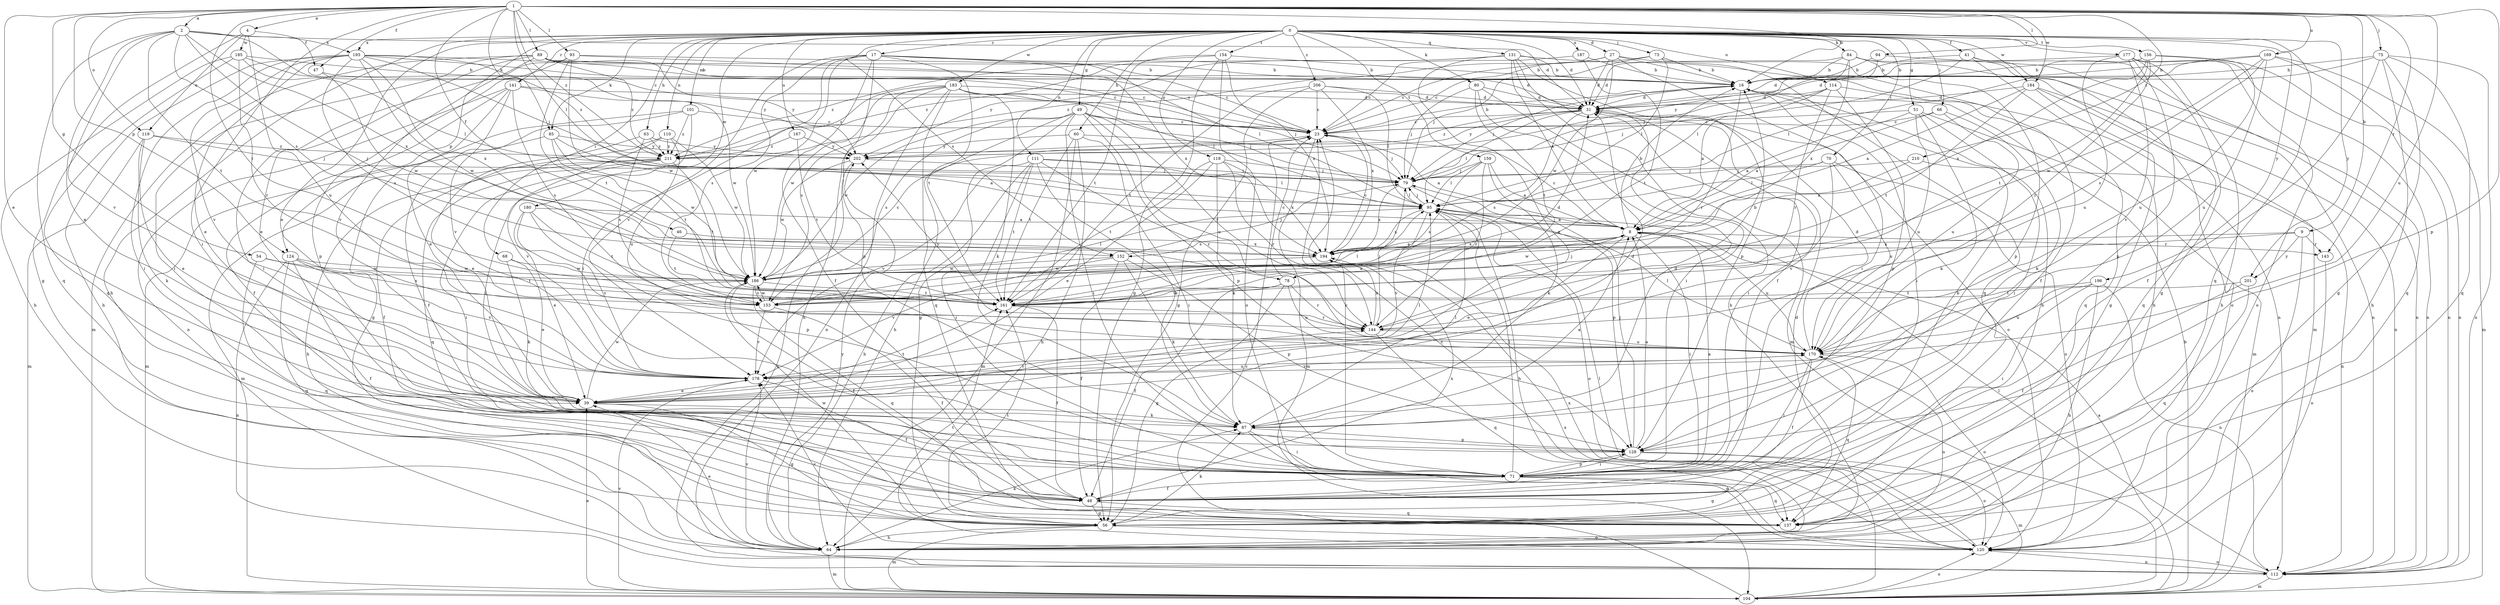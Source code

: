 strict digraph  {
0;
1;
2;
4;
8;
9;
16;
17;
23;
27;
31;
39;
41;
46;
47;
48;
49;
51;
54;
56;
60;
63;
64;
66;
68;
70;
71;
73;
75;
78;
79;
80;
84;
85;
87;
89;
93;
94;
95;
101;
104;
110;
111;
112;
114;
118;
119;
120;
124;
128;
131;
137;
141;
143;
144;
152;
153;
154;
156;
159;
161;
167;
169;
170;
177;
178;
180;
183;
184;
185;
186;
187;
193;
194;
196;
201;
202;
206;
210;
211;
0 -> 17  [label=c];
0 -> 27  [label=d];
0 -> 31  [label=d];
0 -> 39  [label=e];
0 -> 41  [label=f];
0 -> 49  [label=g];
0 -> 51  [label=g];
0 -> 60  [label=h];
0 -> 63  [label=h];
0 -> 64  [label=h];
0 -> 66  [label=i];
0 -> 68  [label=i];
0 -> 70  [label=i];
0 -> 73  [label=j];
0 -> 80  [label=k];
0 -> 84  [label=k];
0 -> 85  [label=k];
0 -> 101  [label=m];
0 -> 110  [label=n];
0 -> 111  [label=n];
0 -> 114  [label=o];
0 -> 118  [label=o];
0 -> 124  [label=p];
0 -> 131  [label=q];
0 -> 137  [label=q];
0 -> 141  [label=r];
0 -> 152  [label=s];
0 -> 154  [label=t];
0 -> 156  [label=t];
0 -> 159  [label=t];
0 -> 167  [label=u];
0 -> 177  [label=v];
0 -> 180  [label=w];
0 -> 183  [label=w];
0 -> 184  [label=w];
0 -> 187  [label=x];
0 -> 193  [label=x];
0 -> 196  [label=y];
0 -> 201  [label=y];
0 -> 206  [label=z];
1 -> 2  [label=a];
1 -> 4  [label=a];
1 -> 9  [label=b];
1 -> 16  [label=b];
1 -> 39  [label=e];
1 -> 46  [label=f];
1 -> 47  [label=f];
1 -> 54  [label=g];
1 -> 71  [label=i];
1 -> 75  [label=j];
1 -> 85  [label=k];
1 -> 89  [label=l];
1 -> 93  [label=l];
1 -> 94  [label=l];
1 -> 95  [label=l];
1 -> 119  [label=o];
1 -> 124  [label=p];
1 -> 128  [label=p];
1 -> 143  [label=r];
1 -> 161  [label=t];
1 -> 169  [label=u];
1 -> 170  [label=u];
1 -> 184  [label=w];
1 -> 210  [label=z];
1 -> 211  [label=z];
2 -> 23  [label=c];
2 -> 31  [label=d];
2 -> 39  [label=e];
2 -> 78  [label=j];
2 -> 137  [label=q];
2 -> 152  [label=s];
2 -> 161  [label=t];
2 -> 178  [label=v];
2 -> 193  [label=x];
2 -> 194  [label=x];
4 -> 47  [label=f];
4 -> 56  [label=g];
4 -> 119  [label=o];
4 -> 170  [label=u];
4 -> 185  [label=w];
8 -> 16  [label=b];
8 -> 23  [label=c];
8 -> 39  [label=e];
8 -> 71  [label=i];
8 -> 78  [label=j];
8 -> 143  [label=r];
8 -> 152  [label=s];
8 -> 170  [label=u];
8 -> 194  [label=x];
9 -> 120  [label=o];
9 -> 143  [label=r];
9 -> 186  [label=w];
9 -> 194  [label=x];
9 -> 201  [label=y];
16 -> 31  [label=d];
16 -> 71  [label=i];
16 -> 79  [label=j];
16 -> 144  [label=r];
17 -> 16  [label=b];
17 -> 48  [label=f];
17 -> 71  [label=i];
17 -> 95  [label=l];
17 -> 128  [label=p];
17 -> 153  [label=s];
17 -> 161  [label=t];
17 -> 178  [label=v];
17 -> 186  [label=w];
17 -> 194  [label=x];
23 -> 16  [label=b];
23 -> 79  [label=j];
23 -> 104  [label=m];
23 -> 202  [label=y];
27 -> 16  [label=b];
27 -> 23  [label=c];
27 -> 31  [label=d];
27 -> 71  [label=i];
27 -> 137  [label=q];
27 -> 186  [label=w];
27 -> 211  [label=z];
31 -> 23  [label=c];
31 -> 71  [label=i];
31 -> 95  [label=l];
31 -> 120  [label=o];
31 -> 153  [label=s];
31 -> 202  [label=y];
31 -> 211  [label=z];
39 -> 31  [label=d];
39 -> 56  [label=g];
39 -> 87  [label=k];
39 -> 95  [label=l];
39 -> 144  [label=r];
39 -> 161  [label=t];
39 -> 186  [label=w];
41 -> 16  [label=b];
41 -> 64  [label=h];
41 -> 95  [label=l];
41 -> 112  [label=n];
41 -> 120  [label=o];
46 -> 161  [label=t];
46 -> 194  [label=x];
47 -> 23  [label=c];
47 -> 186  [label=w];
48 -> 16  [label=b];
48 -> 56  [label=g];
48 -> 137  [label=q];
48 -> 194  [label=x];
49 -> 23  [label=c];
49 -> 56  [label=g];
49 -> 64  [label=h];
49 -> 71  [label=i];
49 -> 79  [label=j];
49 -> 128  [label=p];
49 -> 144  [label=r];
49 -> 153  [label=s];
49 -> 170  [label=u];
49 -> 186  [label=w];
51 -> 8  [label=a];
51 -> 23  [label=c];
51 -> 71  [label=i];
51 -> 87  [label=k];
51 -> 104  [label=m];
51 -> 170  [label=u];
54 -> 137  [label=q];
54 -> 153  [label=s];
54 -> 186  [label=w];
56 -> 16  [label=b];
56 -> 31  [label=d];
56 -> 64  [label=h];
56 -> 87  [label=k];
56 -> 104  [label=m];
56 -> 120  [label=o];
56 -> 161  [label=t];
56 -> 186  [label=w];
60 -> 8  [label=a];
60 -> 64  [label=h];
60 -> 71  [label=i];
60 -> 104  [label=m];
60 -> 161  [label=t];
60 -> 202  [label=y];
63 -> 39  [label=e];
63 -> 153  [label=s];
63 -> 202  [label=y];
63 -> 211  [label=z];
64 -> 39  [label=e];
64 -> 87  [label=k];
64 -> 104  [label=m];
64 -> 170  [label=u];
64 -> 178  [label=v];
64 -> 202  [label=y];
66 -> 8  [label=a];
66 -> 23  [label=c];
66 -> 87  [label=k];
66 -> 170  [label=u];
68 -> 39  [label=e];
68 -> 87  [label=k];
68 -> 186  [label=w];
70 -> 79  [label=j];
70 -> 95  [label=l];
70 -> 120  [label=o];
70 -> 170  [label=u];
70 -> 178  [label=v];
71 -> 8  [label=a];
71 -> 23  [label=c];
71 -> 48  [label=f];
71 -> 56  [label=g];
71 -> 95  [label=l];
71 -> 128  [label=p];
71 -> 137  [label=q];
73 -> 16  [label=b];
73 -> 23  [label=c];
73 -> 48  [label=f];
73 -> 79  [label=j];
73 -> 95  [label=l];
75 -> 16  [label=b];
75 -> 31  [label=d];
75 -> 48  [label=f];
75 -> 56  [label=g];
75 -> 64  [label=h];
75 -> 112  [label=n];
75 -> 137  [label=q];
78 -> 23  [label=c];
78 -> 48  [label=f];
78 -> 56  [label=g];
78 -> 144  [label=r];
78 -> 161  [label=t];
78 -> 170  [label=u];
79 -> 95  [label=l];
79 -> 128  [label=p];
79 -> 194  [label=x];
80 -> 31  [label=d];
80 -> 71  [label=i];
80 -> 79  [label=j];
80 -> 104  [label=m];
80 -> 161  [label=t];
84 -> 16  [label=b];
84 -> 31  [label=d];
84 -> 79  [label=j];
84 -> 104  [label=m];
84 -> 112  [label=n];
84 -> 128  [label=p];
84 -> 194  [label=x];
85 -> 8  [label=a];
85 -> 104  [label=m];
85 -> 161  [label=t];
85 -> 186  [label=w];
85 -> 202  [label=y];
87 -> 8  [label=a];
87 -> 31  [label=d];
87 -> 71  [label=i];
87 -> 95  [label=l];
87 -> 120  [label=o];
87 -> 128  [label=p];
89 -> 16  [label=b];
89 -> 23  [label=c];
89 -> 31  [label=d];
89 -> 39  [label=e];
89 -> 71  [label=i];
89 -> 104  [label=m];
89 -> 178  [label=v];
89 -> 202  [label=y];
89 -> 211  [label=z];
93 -> 16  [label=b];
93 -> 23  [label=c];
93 -> 71  [label=i];
93 -> 128  [label=p];
93 -> 161  [label=t];
93 -> 186  [label=w];
94 -> 16  [label=b];
94 -> 31  [label=d];
94 -> 137  [label=q];
95 -> 8  [label=a];
95 -> 64  [label=h];
95 -> 79  [label=j];
95 -> 120  [label=o];
95 -> 178  [label=v];
95 -> 194  [label=x];
101 -> 23  [label=c];
101 -> 48  [label=f];
101 -> 56  [label=g];
101 -> 71  [label=i];
101 -> 211  [label=z];
104 -> 8  [label=a];
104 -> 16  [label=b];
104 -> 23  [label=c];
104 -> 39  [label=e];
104 -> 120  [label=o];
104 -> 178  [label=v];
104 -> 194  [label=x];
110 -> 48  [label=f];
110 -> 170  [label=u];
110 -> 178  [label=v];
110 -> 186  [label=w];
110 -> 211  [label=z];
111 -> 64  [label=h];
111 -> 71  [label=i];
111 -> 79  [label=j];
111 -> 87  [label=k];
111 -> 95  [label=l];
111 -> 144  [label=r];
111 -> 161  [label=t];
111 -> 178  [label=v];
112 -> 95  [label=l];
112 -> 104  [label=m];
112 -> 120  [label=o];
114 -> 8  [label=a];
114 -> 31  [label=d];
114 -> 79  [label=j];
114 -> 128  [label=p];
114 -> 137  [label=q];
114 -> 144  [label=r];
118 -> 39  [label=e];
118 -> 79  [label=j];
118 -> 87  [label=k];
118 -> 144  [label=r];
118 -> 161  [label=t];
118 -> 194  [label=x];
119 -> 39  [label=e];
119 -> 79  [label=j];
119 -> 87  [label=k];
119 -> 104  [label=m];
119 -> 211  [label=z];
120 -> 23  [label=c];
120 -> 95  [label=l];
120 -> 112  [label=n];
120 -> 161  [label=t];
120 -> 178  [label=v];
120 -> 194  [label=x];
124 -> 48  [label=f];
124 -> 56  [label=g];
124 -> 112  [label=n];
124 -> 161  [label=t];
124 -> 178  [label=v];
124 -> 186  [label=w];
128 -> 8  [label=a];
128 -> 71  [label=i];
128 -> 79  [label=j];
128 -> 104  [label=m];
128 -> 120  [label=o];
131 -> 8  [label=a];
131 -> 16  [label=b];
131 -> 39  [label=e];
131 -> 48  [label=f];
131 -> 64  [label=h];
131 -> 112  [label=n];
131 -> 128  [label=p];
131 -> 202  [label=y];
131 -> 211  [label=z];
141 -> 31  [label=d];
141 -> 39  [label=e];
141 -> 48  [label=f];
141 -> 112  [label=n];
141 -> 153  [label=s];
141 -> 178  [label=v];
141 -> 186  [label=w];
143 -> 120  [label=o];
144 -> 16  [label=b];
144 -> 79  [label=j];
144 -> 137  [label=q];
144 -> 170  [label=u];
144 -> 194  [label=x];
144 -> 202  [label=y];
152 -> 48  [label=f];
152 -> 79  [label=j];
152 -> 87  [label=k];
152 -> 128  [label=p];
152 -> 178  [label=v];
152 -> 186  [label=w];
153 -> 31  [label=d];
153 -> 48  [label=f];
153 -> 95  [label=l];
153 -> 178  [label=v];
153 -> 186  [label=w];
154 -> 16  [label=b];
154 -> 56  [label=g];
154 -> 120  [label=o];
154 -> 161  [label=t];
154 -> 194  [label=x];
154 -> 211  [label=z];
156 -> 16  [label=b];
156 -> 95  [label=l];
156 -> 112  [label=n];
156 -> 144  [label=r];
156 -> 161  [label=t];
156 -> 170  [label=u];
156 -> 194  [label=x];
159 -> 8  [label=a];
159 -> 79  [label=j];
159 -> 87  [label=k];
159 -> 95  [label=l];
159 -> 144  [label=r];
159 -> 153  [label=s];
161 -> 8  [label=a];
161 -> 48  [label=f];
161 -> 144  [label=r];
167 -> 161  [label=t];
167 -> 202  [label=y];
167 -> 211  [label=z];
169 -> 16  [label=b];
169 -> 104  [label=m];
169 -> 112  [label=n];
169 -> 153  [label=s];
169 -> 170  [label=u];
169 -> 186  [label=w];
169 -> 202  [label=y];
170 -> 31  [label=d];
170 -> 48  [label=f];
170 -> 71  [label=i];
170 -> 95  [label=l];
170 -> 120  [label=o];
170 -> 137  [label=q];
170 -> 178  [label=v];
177 -> 16  [label=b];
177 -> 56  [label=g];
177 -> 64  [label=h];
177 -> 112  [label=n];
177 -> 120  [label=o];
177 -> 128  [label=p];
177 -> 170  [label=u];
177 -> 178  [label=v];
178 -> 39  [label=e];
178 -> 48  [label=f];
178 -> 170  [label=u];
180 -> 8  [label=a];
180 -> 39  [label=e];
180 -> 128  [label=p];
180 -> 161  [label=t];
180 -> 178  [label=v];
183 -> 31  [label=d];
183 -> 64  [label=h];
183 -> 79  [label=j];
183 -> 87  [label=k];
183 -> 95  [label=l];
183 -> 112  [label=n];
183 -> 137  [label=q];
183 -> 153  [label=s];
183 -> 186  [label=w];
183 -> 211  [label=z];
184 -> 8  [label=a];
184 -> 31  [label=d];
184 -> 56  [label=g];
184 -> 112  [label=n];
184 -> 137  [label=q];
184 -> 161  [label=t];
185 -> 16  [label=b];
185 -> 64  [label=h];
185 -> 95  [label=l];
185 -> 137  [label=q];
185 -> 144  [label=r];
185 -> 202  [label=y];
186 -> 23  [label=c];
186 -> 48  [label=f];
186 -> 95  [label=l];
186 -> 137  [label=q];
186 -> 153  [label=s];
186 -> 161  [label=t];
187 -> 16  [label=b];
187 -> 23  [label=c];
187 -> 161  [label=t];
193 -> 16  [label=b];
193 -> 23  [label=c];
193 -> 39  [label=e];
193 -> 64  [label=h];
193 -> 71  [label=i];
193 -> 79  [label=j];
193 -> 153  [label=s];
193 -> 178  [label=v];
193 -> 186  [label=w];
193 -> 194  [label=x];
193 -> 211  [label=z];
194 -> 8  [label=a];
194 -> 23  [label=c];
194 -> 186  [label=w];
196 -> 64  [label=h];
196 -> 71  [label=i];
196 -> 112  [label=n];
196 -> 161  [label=t];
196 -> 170  [label=u];
201 -> 48  [label=f];
201 -> 137  [label=q];
201 -> 161  [label=t];
202 -> 79  [label=j];
202 -> 112  [label=n];
202 -> 186  [label=w];
206 -> 23  [label=c];
206 -> 31  [label=d];
206 -> 56  [label=g];
206 -> 95  [label=l];
206 -> 161  [label=t];
206 -> 194  [label=x];
210 -> 8  [label=a];
210 -> 79  [label=j];
210 -> 112  [label=n];
211 -> 64  [label=h];
211 -> 71  [label=i];
211 -> 104  [label=m];
211 -> 137  [label=q];
211 -> 161  [label=t];
}
